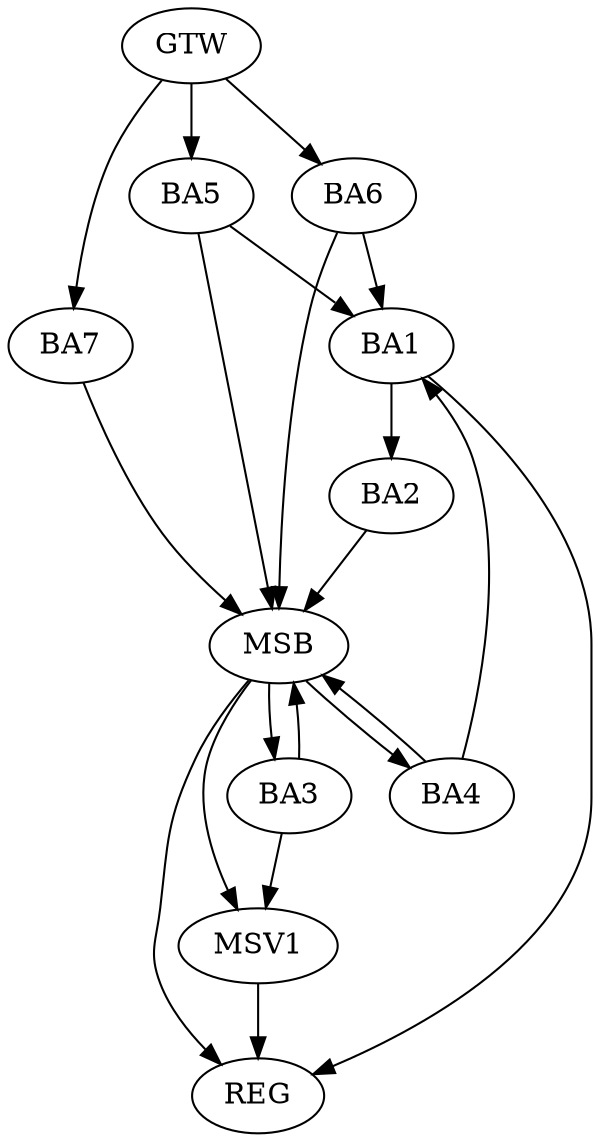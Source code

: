 strict digraph G {
  BA1 [ label="BA1" ];
  BA2 [ label="BA2" ];
  BA3 [ label="BA3" ];
  BA4 [ label="BA4" ];
  BA5 [ label="BA5" ];
  BA6 [ label="BA6" ];
  BA7 [ label="BA7" ];
  GTW [ label="GTW" ];
  REG [ label="REG" ];
  MSB [ label="MSB" ];
  MSV1 [ label="MSV1" ];
  BA1 -> BA2;
  GTW -> BA5;
  GTW -> BA6;
  GTW -> BA7;
  BA1 -> REG;
  BA2 -> MSB;
  MSB -> REG;
  BA3 -> MSB;
  BA4 -> MSB;
  MSB -> BA3;
  BA5 -> MSB;
  MSB -> BA4;
  BA6 -> MSB;
  BA7 -> MSB;
  BA5 -> BA1;
  BA6 -> BA1;
  BA4 -> BA1;
  MSB -> MSV1;
  BA3 -> MSV1;
  MSV1 -> REG;
}
